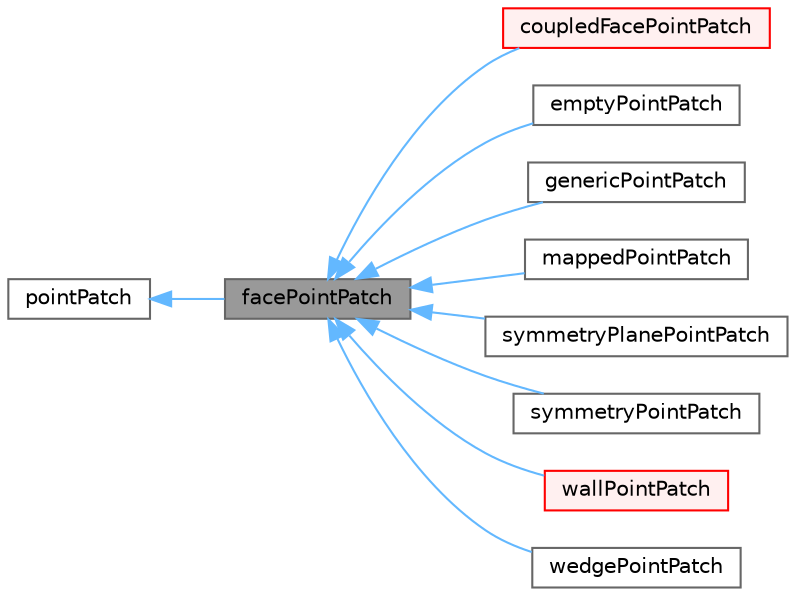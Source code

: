 digraph "facePointPatch"
{
 // LATEX_PDF_SIZE
  bgcolor="transparent";
  edge [fontname=Helvetica,fontsize=10,labelfontname=Helvetica,labelfontsize=10];
  node [fontname=Helvetica,fontsize=10,shape=box,height=0.2,width=0.4];
  rankdir="LR";
  Node1 [id="Node000001",label="facePointPatch",height=0.2,width=0.4,color="gray40", fillcolor="grey60", style="filled", fontcolor="black",tooltip="A pointPatch based on a polyPatch."];
  Node2 -> Node1 [id="edge1_Node000001_Node000002",dir="back",color="steelblue1",style="solid",tooltip=" "];
  Node2 [id="Node000002",label="pointPatch",height=0.2,width=0.4,color="gray40", fillcolor="white", style="filled",URL="$classFoam_1_1pointPatch.html",tooltip="Basic pointPatch represents a set of points from the mesh."];
  Node1 -> Node3 [id="edge2_Node000001_Node000003",dir="back",color="steelblue1",style="solid",tooltip=" "];
  Node3 [id="Node000003",label="coupledFacePointPatch",height=0.2,width=0.4,color="red", fillcolor="#FFF0F0", style="filled",URL="$classFoam_1_1coupledFacePointPatch.html",tooltip="coupled patch for post-processing. Used as the base class for processor and cyclic pointPatches"];
  Node1 -> Node11 [id="edge3_Node000001_Node000011",dir="back",color="steelblue1",style="solid",tooltip=" "];
  Node11 [id="Node000011",label="emptyPointPatch",height=0.2,width=0.4,color="gray40", fillcolor="white", style="filled",URL="$classFoam_1_1emptyPointPatch.html",tooltip="Empty plane patch."];
  Node1 -> Node12 [id="edge4_Node000001_Node000012",dir="back",color="steelblue1",style="solid",tooltip=" "];
  Node12 [id="Node000012",label="genericPointPatch",height=0.2,width=0.4,color="gray40", fillcolor="white", style="filled",URL="$classFoam_1_1genericPointPatch.html",tooltip="Substitute for unknown patches. Used for postprocessing when only basic polyPatch info is needed."];
  Node1 -> Node13 [id="edge5_Node000001_Node000013",dir="back",color="steelblue1",style="solid",tooltip=" "];
  Node13 [id="Node000013",label="mappedPointPatch",height=0.2,width=0.4,color="gray40", fillcolor="white", style="filled",URL="$classFoam_1_1mappedPointPatch.html",tooltip="mappedPointPatch patch."];
  Node1 -> Node14 [id="edge6_Node000001_Node000014",dir="back",color="steelblue1",style="solid",tooltip=" "];
  Node14 [id="Node000014",label="symmetryPlanePointPatch",height=0.2,width=0.4,color="gray40", fillcolor="white", style="filled",URL="$classFoam_1_1symmetryPlanePointPatch.html",tooltip="Symmetry-plane patch."];
  Node1 -> Node15 [id="edge7_Node000001_Node000015",dir="back",color="steelblue1",style="solid",tooltip=" "];
  Node15 [id="Node000015",label="symmetryPointPatch",height=0.2,width=0.4,color="gray40", fillcolor="white", style="filled",URL="$classFoam_1_1symmetryPointPatch.html",tooltip="Symmetry patch for non-planar or multi-plane patches."];
  Node1 -> Node16 [id="edge8_Node000001_Node000016",dir="back",color="steelblue1",style="solid",tooltip=" "];
  Node16 [id="Node000016",label="wallPointPatch",height=0.2,width=0.4,color="red", fillcolor="#FFF0F0", style="filled",URL="$classFoam_1_1wallPointPatch.html",tooltip="Foam::wallPointPatch."];
  Node1 -> Node18 [id="edge9_Node000001_Node000018",dir="back",color="steelblue1",style="solid",tooltip=" "];
  Node18 [id="Node000018",label="wedgePointPatch",height=0.2,width=0.4,color="gray40", fillcolor="white", style="filled",URL="$classFoam_1_1wedgePointPatch.html",tooltip="Wedge front and back plane patch."];
}

